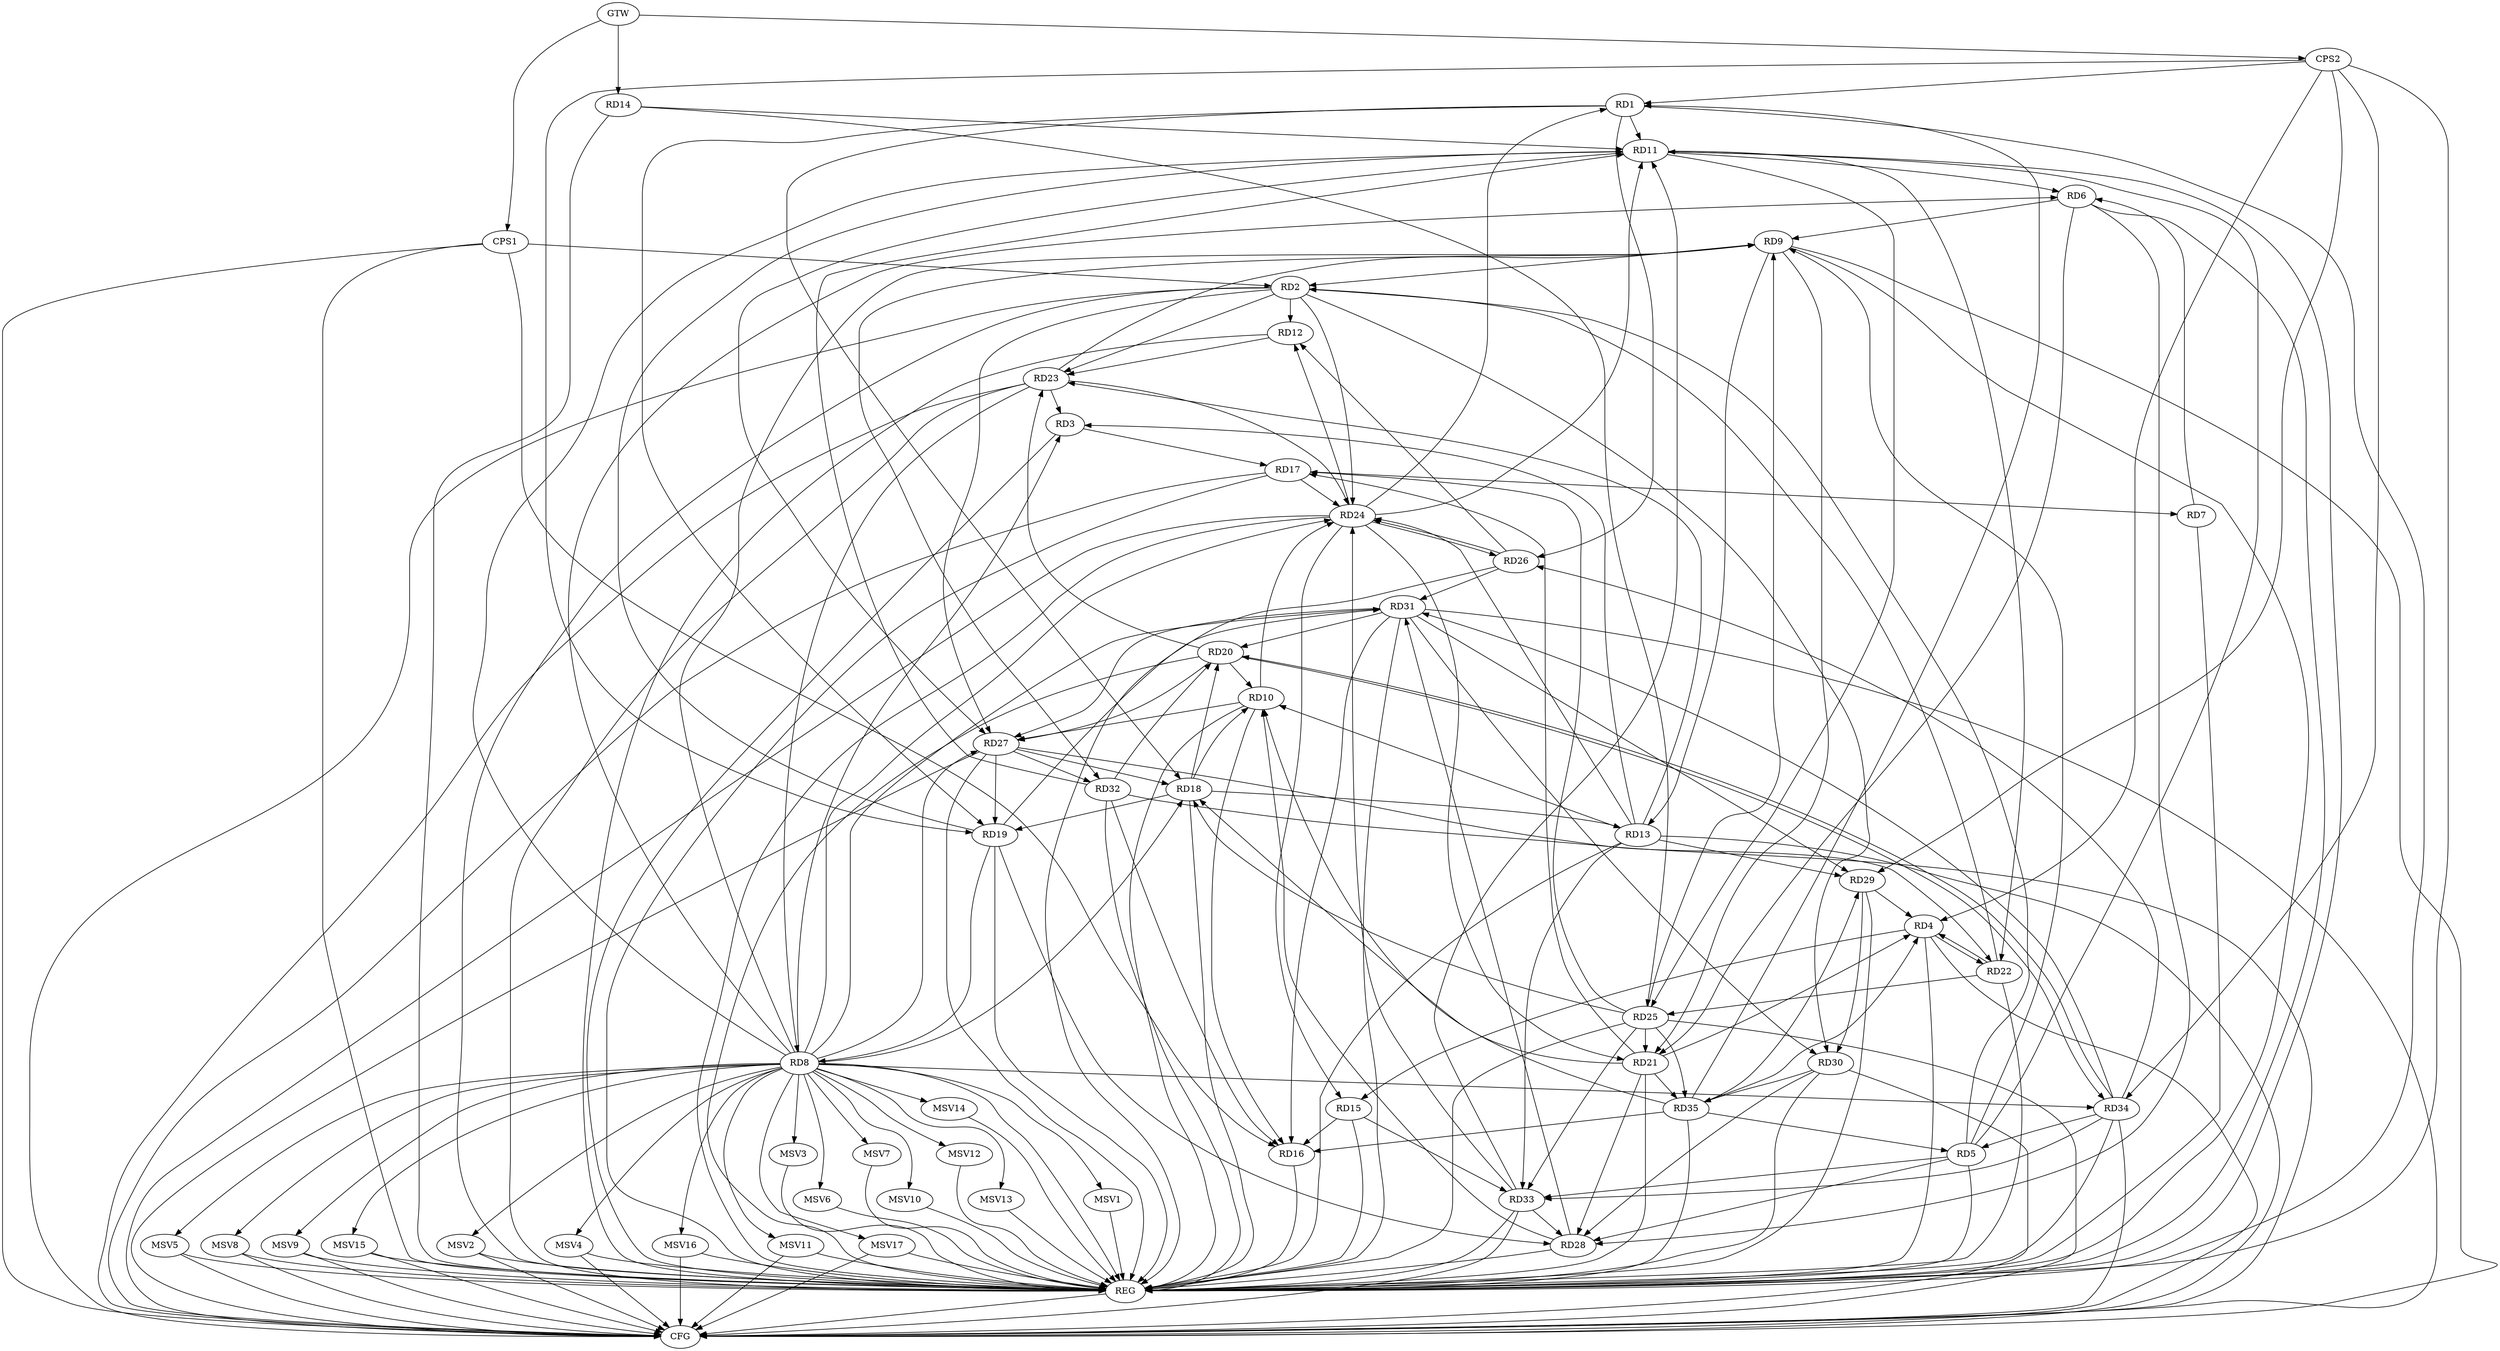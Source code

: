 strict digraph G {
  RD1 [ label="RD1" ];
  RD2 [ label="RD2" ];
  RD3 [ label="RD3" ];
  RD4 [ label="RD4" ];
  RD5 [ label="RD5" ];
  RD6 [ label="RD6" ];
  RD7 [ label="RD7" ];
  RD8 [ label="RD8" ];
  RD9 [ label="RD9" ];
  RD10 [ label="RD10" ];
  RD11 [ label="RD11" ];
  RD12 [ label="RD12" ];
  RD13 [ label="RD13" ];
  RD14 [ label="RD14" ];
  RD15 [ label="RD15" ];
  RD16 [ label="RD16" ];
  RD17 [ label="RD17" ];
  RD18 [ label="RD18" ];
  RD19 [ label="RD19" ];
  RD20 [ label="RD20" ];
  RD21 [ label="RD21" ];
  RD22 [ label="RD22" ];
  RD23 [ label="RD23" ];
  RD24 [ label="RD24" ];
  RD25 [ label="RD25" ];
  RD26 [ label="RD26" ];
  RD27 [ label="RD27" ];
  RD28 [ label="RD28" ];
  RD29 [ label="RD29" ];
  RD30 [ label="RD30" ];
  RD31 [ label="RD31" ];
  RD32 [ label="RD32" ];
  RD33 [ label="RD33" ];
  RD34 [ label="RD34" ];
  RD35 [ label="RD35" ];
  CPS1 [ label="CPS1" ];
  CPS2 [ label="CPS2" ];
  GTW [ label="GTW" ];
  REG [ label="REG" ];
  CFG [ label="CFG" ];
  MSV1 [ label="MSV1" ];
  MSV2 [ label="MSV2" ];
  MSV3 [ label="MSV3" ];
  MSV4 [ label="MSV4" ];
  MSV5 [ label="MSV5" ];
  MSV6 [ label="MSV6" ];
  MSV7 [ label="MSV7" ];
  MSV8 [ label="MSV8" ];
  MSV9 [ label="MSV9" ];
  MSV10 [ label="MSV10" ];
  MSV11 [ label="MSV11" ];
  MSV12 [ label="MSV12" ];
  MSV13 [ label="MSV13" ];
  MSV14 [ label="MSV14" ];
  MSV15 [ label="MSV15" ];
  MSV16 [ label="MSV16" ];
  MSV17 [ label="MSV17" ];
  RD1 -> RD11;
  RD1 -> RD18;
  RD1 -> RD19;
  RD24 -> RD1;
  RD1 -> RD26;
  RD35 -> RD1;
  RD5 -> RD2;
  RD9 -> RD2;
  RD2 -> RD12;
  RD22 -> RD2;
  RD2 -> RD23;
  RD2 -> RD24;
  RD2 -> RD27;
  RD2 -> RD30;
  RD8 -> RD3;
  RD13 -> RD3;
  RD3 -> RD17;
  RD23 -> RD3;
  RD4 -> RD15;
  RD21 -> RD4;
  RD4 -> RD22;
  RD22 -> RD4;
  RD29 -> RD4;
  RD35 -> RD4;
  RD5 -> RD9;
  RD5 -> RD11;
  RD5 -> RD28;
  RD5 -> RD33;
  RD34 -> RD5;
  RD35 -> RD5;
  RD7 -> RD6;
  RD8 -> RD6;
  RD6 -> RD9;
  RD11 -> RD6;
  RD6 -> RD21;
  RD6 -> RD28;
  RD17 -> RD7;
  RD8 -> RD9;
  RD8 -> RD11;
  RD8 -> RD18;
  RD19 -> RD8;
  RD23 -> RD8;
  RD8 -> RD24;
  RD8 -> RD27;
  RD8 -> RD31;
  RD8 -> RD34;
  RD9 -> RD13;
  RD9 -> RD21;
  RD23 -> RD9;
  RD25 -> RD9;
  RD9 -> RD32;
  RD13 -> RD10;
  RD10 -> RD16;
  RD18 -> RD10;
  RD20 -> RD10;
  RD21 -> RD10;
  RD10 -> RD24;
  RD10 -> RD27;
  RD28 -> RD10;
  RD14 -> RD11;
  RD19 -> RD11;
  RD11 -> RD22;
  RD24 -> RD11;
  RD11 -> RD25;
  RD11 -> RD27;
  RD32 -> RD11;
  RD33 -> RD11;
  RD12 -> RD23;
  RD24 -> RD12;
  RD26 -> RD12;
  RD18 -> RD13;
  RD13 -> RD23;
  RD13 -> RD24;
  RD13 -> RD29;
  RD13 -> RD33;
  RD14 -> RD25;
  RD15 -> RD16;
  RD24 -> RD15;
  RD15 -> RD33;
  RD31 -> RD16;
  RD32 -> RD16;
  RD35 -> RD16;
  RD21 -> RD17;
  RD17 -> RD24;
  RD25 -> RD17;
  RD18 -> RD19;
  RD18 -> RD20;
  RD25 -> RD18;
  RD27 -> RD18;
  RD35 -> RD18;
  RD27 -> RD19;
  RD19 -> RD28;
  RD19 -> RD31;
  RD20 -> RD23;
  RD20 -> RD27;
  RD31 -> RD20;
  RD32 -> RD20;
  RD20 -> RD34;
  RD34 -> RD20;
  RD24 -> RD21;
  RD25 -> RD21;
  RD21 -> RD28;
  RD21 -> RD35;
  RD22 -> RD25;
  RD27 -> RD22;
  RD23 -> RD24;
  RD24 -> RD26;
  RD26 -> RD24;
  RD33 -> RD24;
  RD25 -> RD33;
  RD25 -> RD35;
  RD26 -> RD31;
  RD34 -> RD26;
  RD31 -> RD27;
  RD27 -> RD32;
  RD30 -> RD28;
  RD28 -> RD31;
  RD33 -> RD28;
  RD29 -> RD30;
  RD31 -> RD29;
  RD35 -> RD29;
  RD31 -> RD30;
  RD30 -> RD35;
  RD34 -> RD31;
  RD34 -> RD33;
  CPS1 -> RD16;
  CPS1 -> RD2;
  CPS2 -> RD4;
  CPS2 -> RD19;
  CPS2 -> RD1;
  CPS2 -> RD34;
  CPS2 -> RD29;
  GTW -> RD14;
  GTW -> CPS1;
  GTW -> CPS2;
  RD1 -> REG;
  RD2 -> REG;
  RD3 -> REG;
  RD4 -> REG;
  RD5 -> REG;
  RD6 -> REG;
  RD7 -> REG;
  RD8 -> REG;
  RD9 -> REG;
  RD10 -> REG;
  RD11 -> REG;
  RD12 -> REG;
  RD13 -> REG;
  RD14 -> REG;
  RD15 -> REG;
  RD16 -> REG;
  RD17 -> REG;
  RD18 -> REG;
  RD19 -> REG;
  RD20 -> REG;
  RD21 -> REG;
  RD22 -> REG;
  RD23 -> REG;
  RD24 -> REG;
  RD25 -> REG;
  RD26 -> REG;
  RD27 -> REG;
  RD28 -> REG;
  RD29 -> REG;
  RD30 -> REG;
  RD31 -> REG;
  RD32 -> REG;
  RD33 -> REG;
  RD34 -> REG;
  RD35 -> REG;
  CPS1 -> REG;
  CPS2 -> REG;
  CPS1 -> CFG;
  RD9 -> CFG;
  RD33 -> CFG;
  RD30 -> CFG;
  RD34 -> CFG;
  RD25 -> CFG;
  RD27 -> CFG;
  RD32 -> CFG;
  RD23 -> CFG;
  RD31 -> CFG;
  RD13 -> CFG;
  RD24 -> CFG;
  RD17 -> CFG;
  RD2 -> CFG;
  RD4 -> CFG;
  REG -> CFG;
  RD8 -> MSV1;
  MSV1 -> REG;
  RD8 -> MSV2;
  MSV2 -> REG;
  MSV2 -> CFG;
  RD8 -> MSV3;
  MSV3 -> REG;
  RD8 -> MSV4;
  RD8 -> MSV5;
  MSV4 -> REG;
  MSV4 -> CFG;
  MSV5 -> REG;
  MSV5 -> CFG;
  RD8 -> MSV6;
  RD8 -> MSV7;
  MSV6 -> REG;
  MSV7 -> REG;
  RD8 -> MSV8;
  RD8 -> MSV9;
  MSV8 -> REG;
  MSV8 -> CFG;
  MSV9 -> REG;
  MSV9 -> CFG;
  RD8 -> MSV10;
  RD8 -> MSV11;
  MSV10 -> REG;
  MSV11 -> REG;
  MSV11 -> CFG;
  RD8 -> MSV12;
  MSV12 -> REG;
  RD8 -> MSV13;
  MSV13 -> REG;
  RD8 -> MSV14;
  MSV14 -> REG;
  RD8 -> MSV15;
  MSV15 -> REG;
  MSV15 -> CFG;
  RD8 -> MSV16;
  RD8 -> MSV17;
  MSV16 -> REG;
  MSV16 -> CFG;
  MSV17 -> REG;
  MSV17 -> CFG;
}

